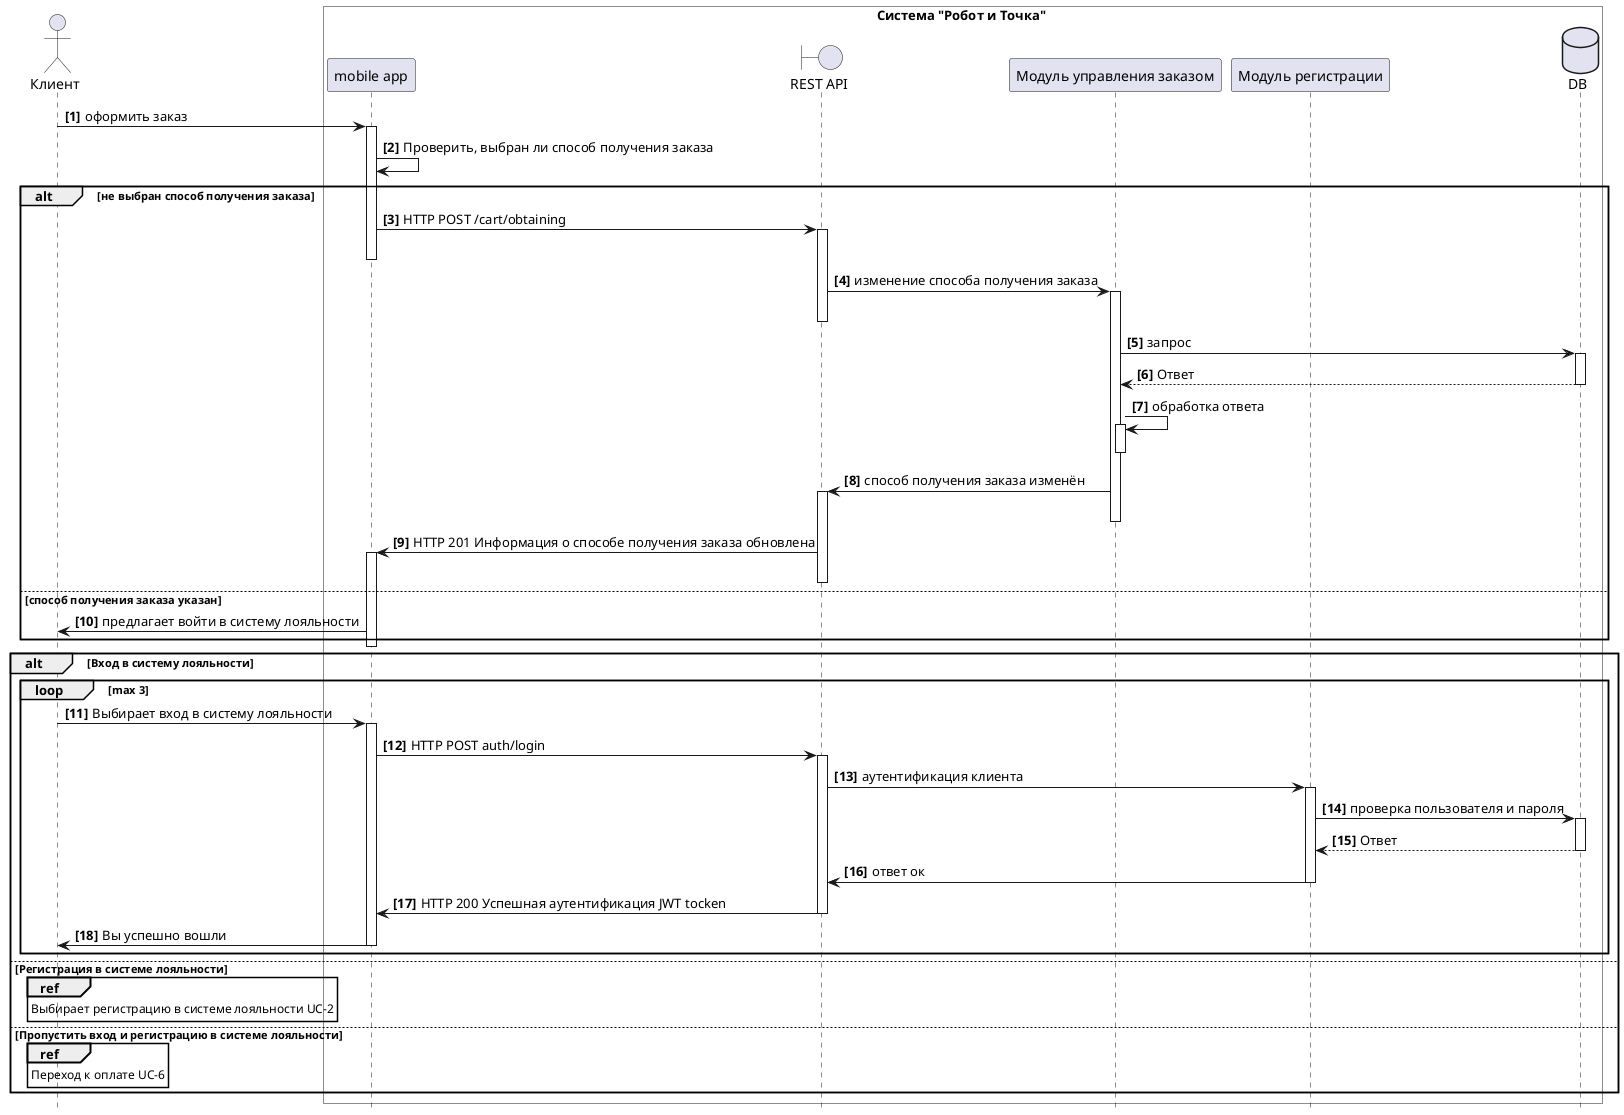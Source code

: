 @startuml
actor "Клиент" as client
box Система "Робот и Точка" #transparent
participant  "mobile app" as app 
boundary "REST API" as api
participant "Модуль управления заказом" as order
participant "Модуль регистрации" as auth
dataBase "DB" as db
end box 
hide footbox
autonumber "<b>[0]"

client -> app++: оформить заказ
app -> app: Проверить, выбран ли способ получения заказа
alt не выбран способ получения заказа
app -> api++: HTTP POST /cart/obtaining
app--
api -> order++: изменение способа получения заказа
api--
order -> db++: запрос
return Ответ
db--
order -> order++: обработка ответа
order--
order -> api++: способ получения заказа изменён
order--
api -> app++: HTTP 201 Информация о способе получения заказа обновлена
api--

else способ получения заказа указан
app -> client: предлагает войти в систему лояльности
end
app--


alt Вход в систему лояльности
loop max 3
client -> app++: Выбирает вход в систему лояльности
app -> api++: HTTP POST auth/login
api -> auth++: аутентификация клиента
auth -> db++: проверка пользователя и пароля
return Ответ
auth -> api: ответ ок
auth--
api -> app: HTTP 200 Успешная аутентификация JWT tocken
api--
app -> client: Вы успешно вошли
app--
end loop
else Регистрация в системе лояльности
ref over client
Выбирает регистрацию в системе лояльности UC-2
end ref
else Пропустить вход и регистрацию в системе лояльности
ref over client
Переход к оплате UC-6
end ref
end

 




@enduml  